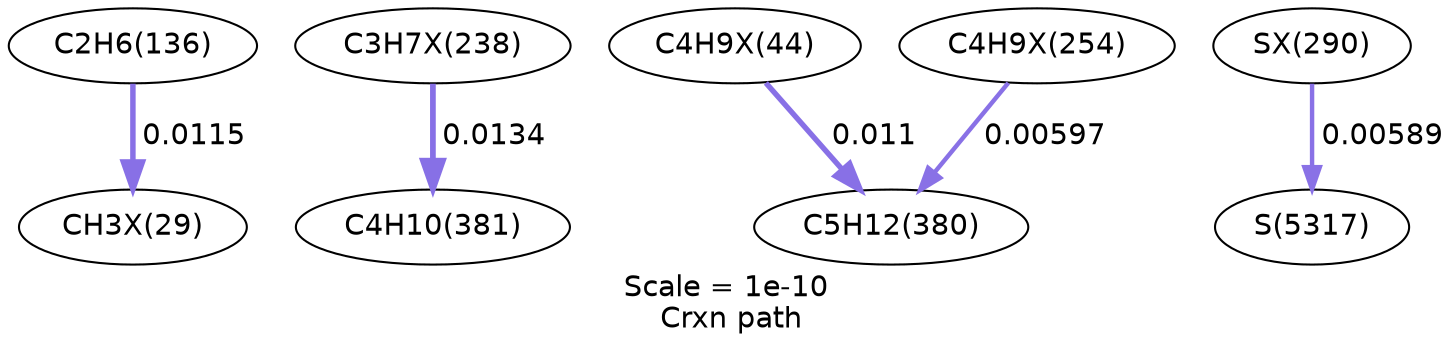 digraph reaction_paths {
center=1;
s13 -> s102[fontname="Helvetica", style="setlinewidth(2.63)", arrowsize=1.31, color="0.7, 0.511, 0.9"
, label=" 0.0115"];
s131 -> s31[fontname="Helvetica", style="setlinewidth(2.75)", arrowsize=1.37, color="0.7, 0.513, 0.9"
, label=" 0.0134"];
s109 -> s30[fontname="Helvetica", style="setlinewidth(2.59)", arrowsize=1.3, color="0.7, 0.511, 0.9"
, label=" 0.011"];
s136 -> s30[fontname="Helvetica", style="setlinewidth(2.13)", arrowsize=1.07, color="0.7, 0.506, 0.9"
, label=" 0.00597"];
s139 -> s96[fontname="Helvetica", style="setlinewidth(2.12)", arrowsize=1.06, color="0.7, 0.506, 0.9"
, label=" 0.00589"];
s13 [ fontname="Helvetica", label="C2H6(136)"];
s30 [ fontname="Helvetica", label="C5H12(380)"];
s31 [ fontname="Helvetica", label="C4H10(381)"];
s96 [ fontname="Helvetica", label="S(5317)"];
s102 [ fontname="Helvetica", label="CH3X(29)"];
s109 [ fontname="Helvetica", label="C4H9X(44)"];
s131 [ fontname="Helvetica", label="C3H7X(238)"];
s136 [ fontname="Helvetica", label="C4H9X(254)"];
s139 [ fontname="Helvetica", label="SX(290)"];
 label = "Scale = 1e-10\l Crxn path";
 fontname = "Helvetica";
}
